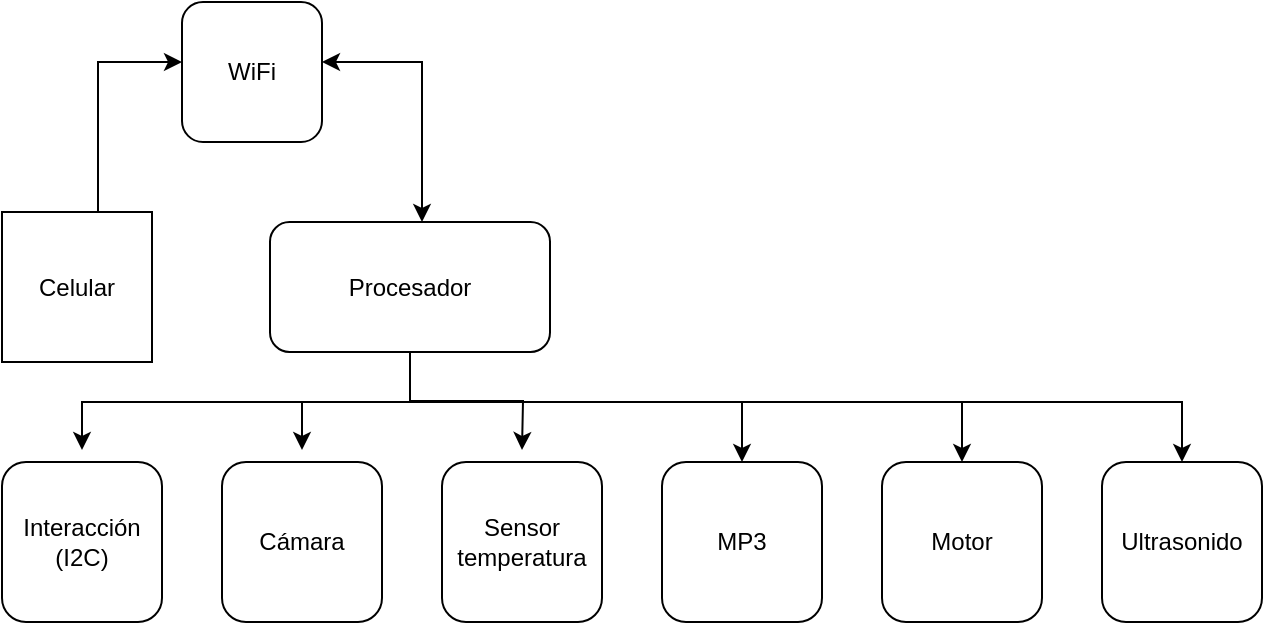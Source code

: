 <mxfile version="15.6.8" type="github">
  <diagram id="Kov3oZdJt8vPXKoNyL5-" name="Page-1">
    <mxGraphModel dx="782" dy="436" grid="1" gridSize="10" guides="1" tooltips="1" connect="1" arrows="1" fold="1" page="1" pageScale="1" pageWidth="827" pageHeight="1169" math="0" shadow="0">
      <root>
        <mxCell id="0" />
        <mxCell id="1" parent="0" />
        <mxCell id="YjW6c7i_GBq9R-pZGp5B-2" value="MP3" style="whiteSpace=wrap;html=1;aspect=fixed;rounded=1;" parent="1" vertex="1">
          <mxGeometry x="470" y="400" width="80" height="80" as="geometry" />
        </mxCell>
        <mxCell id="dx68uwRgUBrh4_SJ9RZr-3" style="edgeStyle=orthogonalEdgeStyle;rounded=0;orthogonalLoop=1;jettySize=auto;html=1;startArrow=classic;startFill=1;" parent="1" source="pQWwAxiqqbHr_JKsDW9g-2" target="pQWwAxiqqbHr_JKsDW9g-4" edge="1">
          <mxGeometry relative="1" as="geometry">
            <Array as="points">
              <mxPoint x="350" y="200" />
            </Array>
          </mxGeometry>
        </mxCell>
        <mxCell id="pQWwAxiqqbHr_JKsDW9g-2" value="WiFi" style="whiteSpace=wrap;html=1;aspect=fixed;rounded=1;" parent="1" vertex="1">
          <mxGeometry x="230" y="170" width="70" height="70" as="geometry" />
        </mxCell>
        <mxCell id="pQWwAxiqqbHr_JKsDW9g-3" value="&lt;div&gt;Cámara&lt;br&gt;&lt;/div&gt;" style="whiteSpace=wrap;html=1;aspect=fixed;rounded=1;perimeterSpacing=6;" parent="1" vertex="1">
          <mxGeometry x="250" y="400" width="80" height="80" as="geometry" />
        </mxCell>
        <mxCell id="dx68uwRgUBrh4_SJ9RZr-13" style="edgeStyle=orthogonalEdgeStyle;rounded=0;orthogonalLoop=1;jettySize=auto;html=1;" parent="1" source="pQWwAxiqqbHr_JKsDW9g-4" target="dx68uwRgUBrh4_SJ9RZr-11" edge="1">
          <mxGeometry relative="1" as="geometry">
            <Array as="points">
              <mxPoint x="344" y="370" />
              <mxPoint x="180" y="370" />
            </Array>
          </mxGeometry>
        </mxCell>
        <mxCell id="dx68uwRgUBrh4_SJ9RZr-14" style="edgeStyle=orthogonalEdgeStyle;rounded=0;orthogonalLoop=1;jettySize=auto;html=1;" parent="1" source="pQWwAxiqqbHr_JKsDW9g-4" target="pQWwAxiqqbHr_JKsDW9g-3" edge="1">
          <mxGeometry relative="1" as="geometry">
            <Array as="points">
              <mxPoint x="344" y="370" />
              <mxPoint x="290" y="370" />
            </Array>
          </mxGeometry>
        </mxCell>
        <mxCell id="dx68uwRgUBrh4_SJ9RZr-15" style="edgeStyle=orthogonalEdgeStyle;rounded=0;orthogonalLoop=1;jettySize=auto;html=1;" parent="1" source="pQWwAxiqqbHr_JKsDW9g-4" edge="1">
          <mxGeometry relative="1" as="geometry">
            <mxPoint x="400.0" y="394.0" as="targetPoint" />
          </mxGeometry>
        </mxCell>
        <mxCell id="dx68uwRgUBrh4_SJ9RZr-16" style="edgeStyle=orthogonalEdgeStyle;rounded=0;orthogonalLoop=1;jettySize=auto;html=1;entryX=0.5;entryY=0;entryDx=0;entryDy=0;" parent="1" source="pQWwAxiqqbHr_JKsDW9g-4" target="YjW6c7i_GBq9R-pZGp5B-2" edge="1">
          <mxGeometry relative="1" as="geometry">
            <Array as="points">
              <mxPoint x="344" y="370" />
              <mxPoint x="510" y="370" />
            </Array>
          </mxGeometry>
        </mxCell>
        <mxCell id="dx68uwRgUBrh4_SJ9RZr-23" style="edgeStyle=orthogonalEdgeStyle;rounded=0;orthogonalLoop=1;jettySize=auto;html=1;entryX=0.5;entryY=0;entryDx=0;entryDy=0;" parent="1" source="pQWwAxiqqbHr_JKsDW9g-4" target="dx68uwRgUBrh4_SJ9RZr-21" edge="1">
          <mxGeometry relative="1" as="geometry">
            <Array as="points">
              <mxPoint x="344" y="370" />
              <mxPoint x="620" y="370" />
            </Array>
          </mxGeometry>
        </mxCell>
        <mxCell id="dx68uwRgUBrh4_SJ9RZr-24" style="edgeStyle=orthogonalEdgeStyle;rounded=0;orthogonalLoop=1;jettySize=auto;html=1;entryX=0.5;entryY=0;entryDx=0;entryDy=0;" parent="1" source="pQWwAxiqqbHr_JKsDW9g-4" target="dx68uwRgUBrh4_SJ9RZr-19" edge="1">
          <mxGeometry relative="1" as="geometry">
            <Array as="points">
              <mxPoint x="344" y="370" />
              <mxPoint x="730" y="370" />
            </Array>
          </mxGeometry>
        </mxCell>
        <mxCell id="pQWwAxiqqbHr_JKsDW9g-4" value="Procesador" style="rounded=1;whiteSpace=wrap;html=1;strokeWidth=1;" parent="1" vertex="1">
          <mxGeometry x="274" y="280" width="140" height="65" as="geometry" />
        </mxCell>
        <mxCell id="dx68uwRgUBrh4_SJ9RZr-2" value="" style="edgeStyle=orthogonalEdgeStyle;rounded=0;orthogonalLoop=1;jettySize=auto;html=1;" parent="1" source="pQWwAxiqqbHr_JKsDW9g-6" target="pQWwAxiqqbHr_JKsDW9g-2" edge="1">
          <mxGeometry relative="1" as="geometry">
            <Array as="points">
              <mxPoint x="188" y="200" />
            </Array>
          </mxGeometry>
        </mxCell>
        <mxCell id="pQWwAxiqqbHr_JKsDW9g-6" value="Celular" style="whiteSpace=wrap;html=1;aspect=fixed;rounded=0;strokeWidth=1;" parent="1" vertex="1">
          <mxGeometry x="140" y="275" width="75" height="75" as="geometry" />
        </mxCell>
        <mxCell id="dx68uwRgUBrh4_SJ9RZr-11" value="&lt;div&gt;Interacción (I2C)&lt;br&gt;&lt;/div&gt;" style="whiteSpace=wrap;html=1;aspect=fixed;rounded=1;perimeterSpacing=6;" parent="1" vertex="1">
          <mxGeometry x="140" y="400" width="80" height="80" as="geometry" />
        </mxCell>
        <mxCell id="dx68uwRgUBrh4_SJ9RZr-18" value="&lt;div&gt;Sensor temperatura&lt;br&gt;&lt;/div&gt;" style="whiteSpace=wrap;html=1;aspect=fixed;rounded=1;perimeterSpacing=6;" parent="1" vertex="1">
          <mxGeometry x="360" y="400" width="80" height="80" as="geometry" />
        </mxCell>
        <mxCell id="dx68uwRgUBrh4_SJ9RZr-19" value="Ultrasonido" style="whiteSpace=wrap;html=1;aspect=fixed;rounded=1;" parent="1" vertex="1">
          <mxGeometry x="690" y="400" width="80" height="80" as="geometry" />
        </mxCell>
        <mxCell id="dx68uwRgUBrh4_SJ9RZr-21" value="Motor" style="whiteSpace=wrap;html=1;aspect=fixed;rounded=1;" parent="1" vertex="1">
          <mxGeometry x="580" y="400" width="80" height="80" as="geometry" />
        </mxCell>
      </root>
    </mxGraphModel>
  </diagram>
</mxfile>
